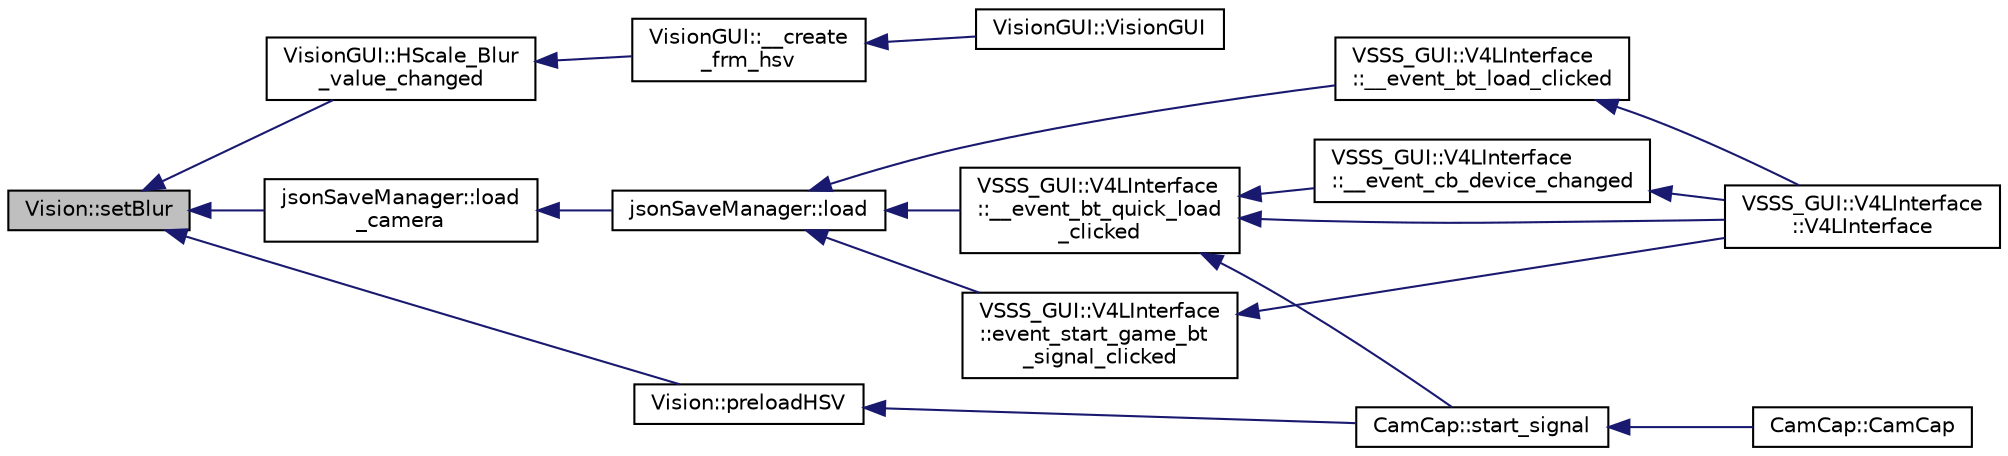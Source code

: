 digraph "Vision::setBlur"
{
 // INTERACTIVE_SVG=YES
  edge [fontname="Helvetica",fontsize="10",labelfontname="Helvetica",labelfontsize="10"];
  node [fontname="Helvetica",fontsize="10",shape=record];
  rankdir="LR";
  Node317 [label="Vision::setBlur",height=0.2,width=0.4,color="black", fillcolor="grey75", style="filled", fontcolor="black"];
  Node317 -> Node318 [dir="back",color="midnightblue",fontsize="10",style="solid",fontname="Helvetica"];
  Node318 [label="VisionGUI::HScale_Blur\l_value_changed",height=0.2,width=0.4,color="black", fillcolor="white", style="filled",URL="$class_vision_g_u_i.html#a2f959701d835dd3fb53b20698754c013",tooltip="Call Vision&#39;s setBlur method passsing Blur value as a parameter. "];
  Node318 -> Node319 [dir="back",color="midnightblue",fontsize="10",style="solid",fontname="Helvetica"];
  Node319 [label="VisionGUI::__create\l_frm_hsv",height=0.2,width=0.4,color="black", fillcolor="white", style="filled",URL="$class_vision_g_u_i.html#a5022537a86f97e3eb1e037044301a0f7",tooltip="Creates HSV calibration frame and its inner elements. Ataches interface signals (button pressing/clic..."];
  Node319 -> Node320 [dir="back",color="midnightblue",fontsize="10",style="solid",fontname="Helvetica"];
  Node320 [label="VisionGUI::VisionGUI",height=0.2,width=0.4,color="black", fillcolor="white", style="filled",URL="$class_vision_g_u_i.html#ae6e821e61b7cf4e0aada2044a2bd2aca"];
  Node317 -> Node321 [dir="back",color="midnightblue",fontsize="10",style="solid",fontname="Helvetica"];
  Node321 [label="jsonSaveManager::load\l_camera",height=0.2,width=0.4,color="black", fillcolor="white", style="filled",URL="$classjson_save_manager.html#a6184c9f744044a5ccdf34c6386275df8",tooltip="Load camera configurations from our JSON object to the interface. "];
  Node321 -> Node322 [dir="back",color="midnightblue",fontsize="10",style="solid",fontname="Helvetica"];
  Node322 [label="jsonSaveManager::load",height=0.2,width=0.4,color="black", fillcolor="white", style="filled",URL="$classjson_save_manager.html#a79fd35c53290662b58c5a4869376fa2e",tooltip="Loads all avaliable configurations in the given .json file. "];
  Node322 -> Node323 [dir="back",color="midnightblue",fontsize="10",style="solid",fontname="Helvetica"];
  Node323 [label="VSSS_GUI::V4LInterface\l::__event_bt_load_clicked",height=0.2,width=0.4,color="black", fillcolor="white", style="filled",URL="$class_v_s_s_s___g_u_i_1_1_v4_l_interface.html#a62894fc8a49716b44d3a3c6a445fe880",tooltip="Event triggered when &#39;Load&#39; button is clicked. "];
  Node323 -> Node324 [dir="back",color="midnightblue",fontsize="10",style="solid",fontname="Helvetica"];
  Node324 [label="VSSS_GUI::V4LInterface\l::V4LInterface",height=0.2,width=0.4,color="black", fillcolor="white", style="filled",URL="$class_v_s_s_s___g_u_i_1_1_v4_l_interface.html#a8fafd828eacc6d5480649fa9fddc7ee4",tooltip="Constructor of a V4LInterface object. "];
  Node322 -> Node325 [dir="back",color="midnightblue",fontsize="10",style="solid",fontname="Helvetica"];
  Node325 [label="VSSS_GUI::V4LInterface\l::__event_bt_quick_load\l_clicked",height=0.2,width=0.4,color="black", fillcolor="white", style="filled",URL="$class_v_s_s_s___g_u_i_1_1_v4_l_interface.html#a3010084dff2d7f93eed40efaab8ee61b",tooltip="Event triggered when &#39;Quick Load&#39; button is clicked. "];
  Node325 -> Node326 [dir="back",color="midnightblue",fontsize="10",style="solid",fontname="Helvetica"];
  Node326 [label="CamCap::start_signal",height=0.2,width=0.4,color="black", fillcolor="white", style="filled",URL="$class_cam_cap.html#ae676e6624dd821ad494a80e68a41e249",tooltip="Interface adjustments after &#39;start&#39; button is clicked. "];
  Node326 -> Node327 [dir="back",color="midnightblue",fontsize="10",style="solid",fontname="Helvetica"];
  Node327 [label="CamCap::CamCap",height=0.2,width=0.4,color="black", fillcolor="white", style="filled",URL="$class_cam_cap.html#afe0db98a5f72bc9b261dcb78e2840da6",tooltip="Constructor of a CamCap object. "];
  Node325 -> Node324 [dir="back",color="midnightblue",fontsize="10",style="solid",fontname="Helvetica"];
  Node325 -> Node328 [dir="back",color="midnightblue",fontsize="10",style="solid",fontname="Helvetica"];
  Node328 [label="VSSS_GUI::V4LInterface\l::__event_cb_device_changed",height=0.2,width=0.4,color="black", fillcolor="white", style="filled",URL="$class_v_s_s_s___g_u_i_1_1_v4_l_interface.html#af38c88f726a7ff9fab089ab9ed20c03c",tooltip="Event triggered when a new device is selected in Device combobox. "];
  Node328 -> Node324 [dir="back",color="midnightblue",fontsize="10",style="solid",fontname="Helvetica"];
  Node322 -> Node329 [dir="back",color="midnightblue",fontsize="10",style="solid",fontname="Helvetica"];
  Node329 [label="VSSS_GUI::V4LInterface\l::event_start_game_bt\l_signal_clicked",height=0.2,width=0.4,color="black", fillcolor="white", style="filled",URL="$class_v_s_s_s___g_u_i_1_1_v4_l_interface.html#a8c3f91048adebeb0b5aa9838053cdcfe",tooltip="Event triggered when start button is clicked. Starts/finishes video recording. "];
  Node329 -> Node324 [dir="back",color="midnightblue",fontsize="10",style="solid",fontname="Helvetica"];
  Node317 -> Node330 [dir="back",color="midnightblue",fontsize="10",style="solid",fontname="Helvetica"];
  Node330 [label="Vision::preloadHSV",height=0.2,width=0.4,color="black", fillcolor="white", style="filled",URL="$class_vision.html#ac0c3f793197c5fec6dddb22ff7c7383c",tooltip="Loads default values to vision object, making callibration easier. "];
  Node330 -> Node326 [dir="back",color="midnightblue",fontsize="10",style="solid",fontname="Helvetica"];
}
